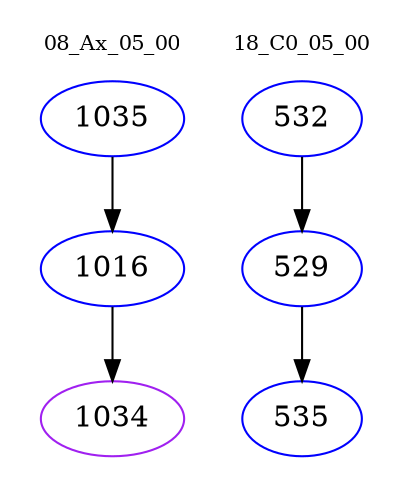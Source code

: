 digraph{
subgraph cluster_0 {
color = white
label = "08_Ax_05_00";
fontsize=10;
T0_1035 [label="1035", color="blue"]
T0_1035 -> T0_1016 [color="black"]
T0_1016 [label="1016", color="blue"]
T0_1016 -> T0_1034 [color="black"]
T0_1034 [label="1034", color="purple"]
}
subgraph cluster_1 {
color = white
label = "18_C0_05_00";
fontsize=10;
T1_532 [label="532", color="blue"]
T1_532 -> T1_529 [color="black"]
T1_529 [label="529", color="blue"]
T1_529 -> T1_535 [color="black"]
T1_535 [label="535", color="blue"]
}
}
